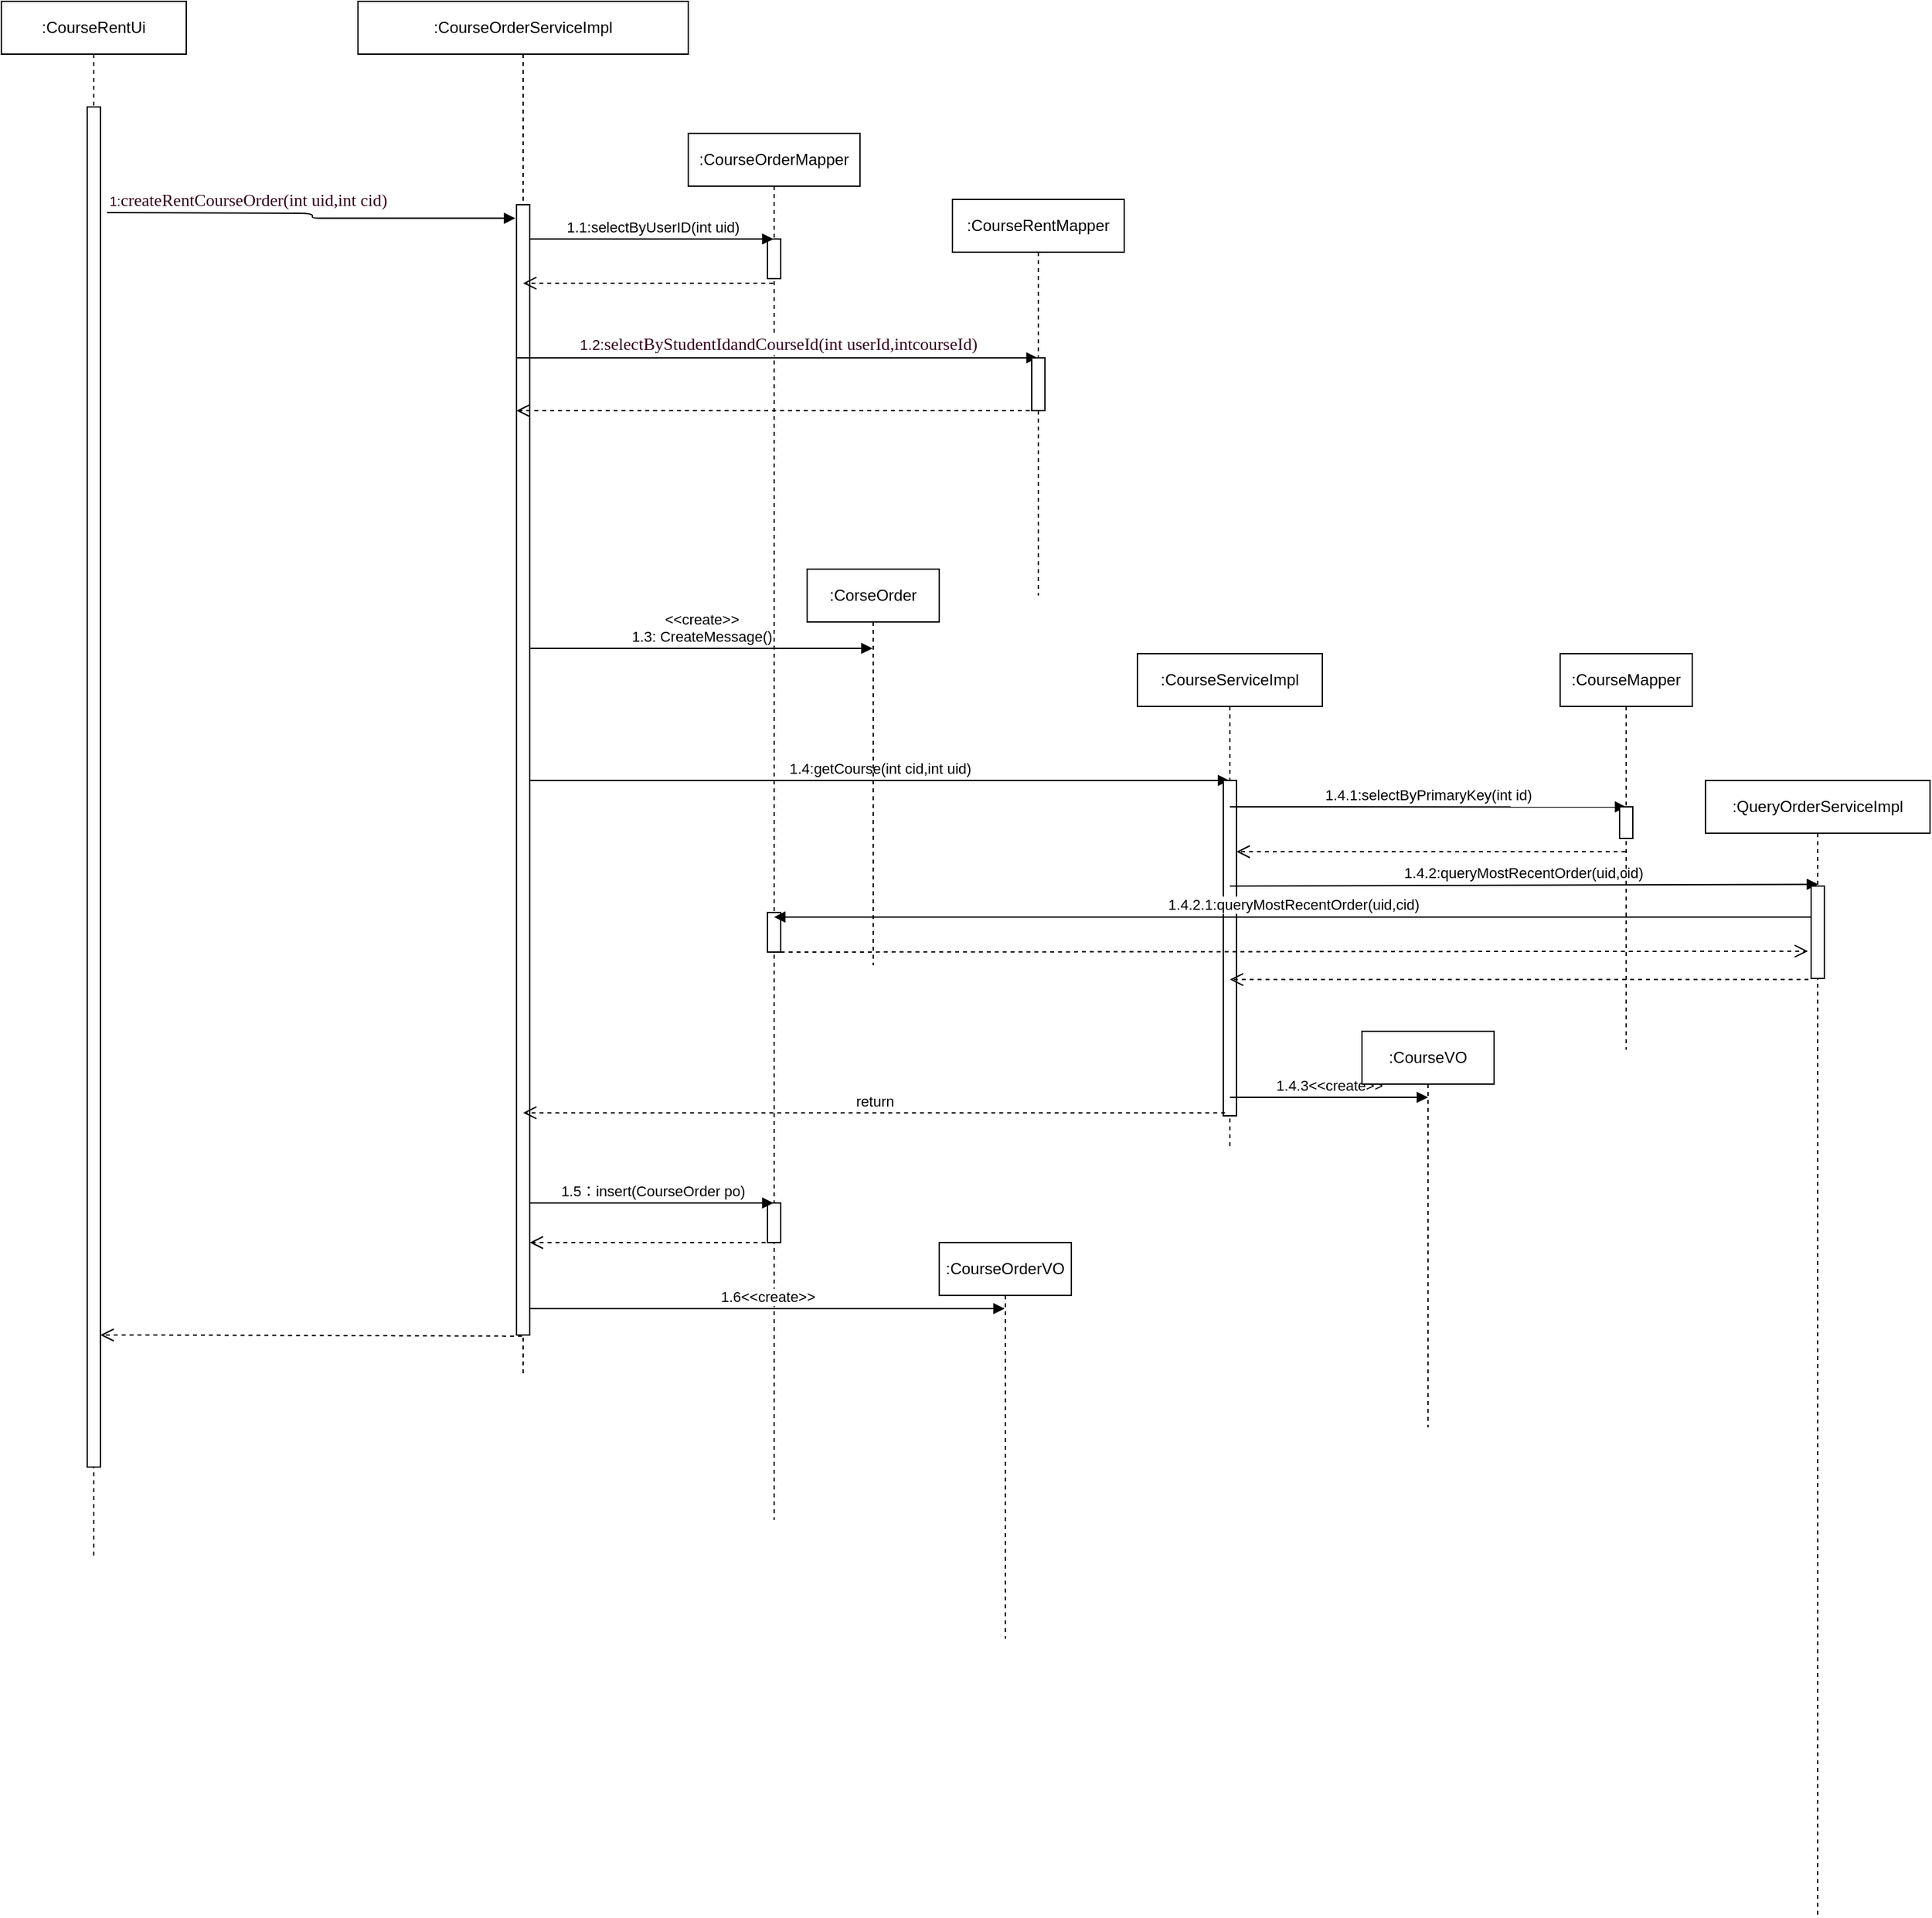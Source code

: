 <mxfile version="12.2.4" pages="1"><diagram id="_qLsJs70EegZ6C4hjG3Y" name="Page-1"><mxGraphModel dx="1837" dy="614" grid="1" gridSize="10" guides="1" tooltips="1" connect="1" arrows="1" fold="1" page="1" pageScale="1" pageWidth="827" pageHeight="1169" math="0" shadow="0"><root><mxCell id="0"/><mxCell id="1" parent="0"/><mxCell id="36" value=":CourseOrderMapper" style="shape=umlLifeline;perimeter=lifelinePerimeter;whiteSpace=wrap;html=1;container=1;collapsible=0;recursiveResize=0;outlineConnect=0;" parent="1" vertex="1"><mxGeometry x="-210" y="210" width="130" height="1050" as="geometry"/></mxCell><mxCell id="39" value="" style="html=1;points=[];perimeter=orthogonalPerimeter;" parent="36" vertex="1"><mxGeometry x="60" y="80" width="10" height="30" as="geometry"/></mxCell><mxCell id="62" value="" style="html=1;points=[];perimeter=orthogonalPerimeter;" parent="36" vertex="1"><mxGeometry x="60" y="590" width="10" height="30" as="geometry"/></mxCell><mxCell id="70" value="" style="html=1;points=[];perimeter=orthogonalPerimeter;" parent="36" vertex="1"><mxGeometry x="60" y="810" width="10" height="30" as="geometry"/></mxCell><mxCell id="2" value=":CourseRentUi" style="shape=umlLifeline;perimeter=lifelinePerimeter;whiteSpace=wrap;html=1;container=1;collapsible=0;recursiveResize=0;outlineConnect=0;" parent="1" vertex="1"><mxGeometry x="-730" y="110" width="140" height="1180" as="geometry"/></mxCell><mxCell id="23" value="" style="html=1;points=[];perimeter=orthogonalPerimeter;" parent="2" vertex="1"><mxGeometry x="65" y="80" width="10" height="1030" as="geometry"/></mxCell><mxCell id="74" value="" style="html=1;verticalAlign=bottom;endArrow=open;dashed=1;endSize=8;exitX=0.412;exitY=1.001;exitDx=0;exitDy=0;exitPerimeter=0;" parent="2" source="24" edge="1"><mxGeometry relative="1" as="geometry"><mxPoint x="155" y="1010" as="sourcePoint"/><mxPoint x="75" y="1010" as="targetPoint"/><Array as="points"><mxPoint x="105" y="1010"/></Array></mxGeometry></mxCell><mxCell id="3" value=":CourseOrderServiceImpl" style="shape=umlLifeline;perimeter=lifelinePerimeter;whiteSpace=wrap;html=1;container=1;collapsible=0;recursiveResize=0;outlineConnect=0;" parent="1" vertex="1"><mxGeometry x="-460" y="110" width="250" height="1040" as="geometry"/></mxCell><mxCell id="24" value="" style="html=1;points=[];perimeter=orthogonalPerimeter;" parent="3" vertex="1"><mxGeometry x="120" y="154" width="10" height="856" as="geometry"/></mxCell><mxCell id="38" value="1.1:selectByUserID(int uid)" style="html=1;verticalAlign=bottom;endArrow=block;" parent="3" target="36" edge="1"><mxGeometry width="80" relative="1" as="geometry"><mxPoint x="130" y="180" as="sourcePoint"/><mxPoint x="170" y="180" as="targetPoint"/></mxGeometry></mxCell><mxCell id="41" value="&lt;font color=&quot;#33001a&quot;&gt;1.2:&lt;span style=&quot;font-family: &amp;#34;consolas&amp;#34; ; font-size: 9.8pt&quot;&gt;selectByStudentIdandCourseId(int userId&lt;/span&gt;&lt;span style=&quot;font-family: &amp;#34;consolas&amp;#34; ; font-size: 9.8pt&quot;&gt;,int&lt;/span&gt;&lt;span style=&quot;font-family: &amp;#34;consolas&amp;#34; ; font-size: 9.8pt&quot;&gt;courseId)&lt;/span&gt;&lt;/font&gt;" style="html=1;verticalAlign=bottom;endArrow=block;" parent="3" target="37" edge="1"><mxGeometry width="80" relative="1" as="geometry"><mxPoint x="120" y="270" as="sourcePoint"/><mxPoint x="180" y="270" as="targetPoint"/></mxGeometry></mxCell><mxCell id="42" value="" style="html=1;verticalAlign=bottom;endArrow=open;dashed=1;endSize=8;" parent="3" source="37" edge="1"><mxGeometry relative="1" as="geometry"><mxPoint x="180" y="310" as="sourcePoint"/><mxPoint x="120" y="310" as="targetPoint"/></mxGeometry></mxCell><mxCell id="45" value="&amp;lt;&amp;lt;create&amp;gt;&amp;gt;&lt;br&gt;1.3: CreateMessage()" style="html=1;verticalAlign=bottom;endArrow=block;" parent="3" target="44" edge="1"><mxGeometry width="80" relative="1" as="geometry"><mxPoint x="130" y="490" as="sourcePoint"/><mxPoint x="210" y="490" as="targetPoint"/></mxGeometry></mxCell><mxCell id="47" value="1.4:getCourse(int cid,int uid)" style="html=1;verticalAlign=bottom;endArrow=block;" parent="3" target="46" edge="1"><mxGeometry width="80" relative="1" as="geometry"><mxPoint x="130" y="590" as="sourcePoint"/><mxPoint x="210" y="590" as="targetPoint"/></mxGeometry></mxCell><mxCell id="68" value="1.5：insert(CourseOrder po)" style="html=1;verticalAlign=bottom;endArrow=block;" parent="3" target="36" edge="1"><mxGeometry width="80" relative="1" as="geometry"><mxPoint x="130" y="910" as="sourcePoint"/><mxPoint x="210" y="910" as="targetPoint"/></mxGeometry></mxCell><mxCell id="69" value="" style="html=1;verticalAlign=bottom;endArrow=open;dashed=1;endSize=8;" parent="3" source="36" edge="1"><mxGeometry relative="1" as="geometry"><mxPoint x="210" y="940" as="sourcePoint"/><mxPoint x="130" y="940" as="targetPoint"/></mxGeometry></mxCell><mxCell id="73" value="1.6&amp;lt;&amp;lt;create&amp;gt;&amp;gt;" style="html=1;verticalAlign=bottom;endArrow=block;" parent="3" target="72" edge="1"><mxGeometry width="80" relative="1" as="geometry"><mxPoint x="130" y="990" as="sourcePoint"/><mxPoint x="210" y="990" as="targetPoint"/></mxGeometry></mxCell><mxCell id="11" value="Text" style="text;html=1;resizable=0;points=[];autosize=1;align=left;verticalAlign=top;spacingTop=-4;fontColor=#FFFFFF;" parent="1" vertex="1"><mxGeometry x="-529" y="290" width="40" height="10" as="geometry"/></mxCell><mxCell id="7" value="" style="endArrow=block;endFill=1;html=1;edgeStyle=orthogonalEdgeStyle;align=left;verticalAlign=top;entryX=-0.099;entryY=0.012;entryDx=0;entryDy=0;entryPerimeter=0;" parent="1" target="24" edge="1"><mxGeometry x="-1" relative="1" as="geometry"><mxPoint x="-650" y="270" as="sourcePoint"/><mxPoint x="-380" y="200" as="targetPoint"/><Array as="points"/></mxGeometry></mxCell><mxCell id="8" value="&lt;font color=&quot;#33001a&quot;&gt;1:&lt;span style=&quot;font-family: &amp;#34;consolas&amp;#34; ; font-size: 9.8pt&quot;&gt;createRentCourseOrder&lt;/span&gt;&lt;span style=&quot;font-family: &amp;#34;consolas&amp;#34; ; font-size: 9.8pt&quot;&gt;(&lt;/span&gt;&lt;span style=&quot;font-family: &amp;#34;consolas&amp;#34; ; font-size: 9.8pt&quot;&gt;int uid,int cid&lt;/span&gt;&lt;span style=&quot;font-family: &amp;#34;consolas&amp;#34; ; font-size: 9.8pt&quot;&gt;)&lt;/span&gt;&lt;/font&gt;" style="resizable=0;html=1;align=left;verticalAlign=bottom;labelBackgroundColor=#ffffff;fontSize=10;fontColor=#FFFFFF;" parent="7" connectable="0" vertex="1"><mxGeometry x="-1" relative="1" as="geometry"/></mxCell><mxCell id="37" value=":CourseRentMapper" style="shape=umlLifeline;perimeter=lifelinePerimeter;whiteSpace=wrap;html=1;container=1;collapsible=0;recursiveResize=0;outlineConnect=0;" parent="1" vertex="1"><mxGeometry x="-10" y="260" width="130" height="300" as="geometry"/></mxCell><mxCell id="43" value="" style="html=1;points=[];perimeter=orthogonalPerimeter;" parent="37" vertex="1"><mxGeometry x="60" y="120" width="10" height="40" as="geometry"/></mxCell><mxCell id="44" value=":CorseOrder" style="shape=umlLifeline;perimeter=lifelinePerimeter;whiteSpace=wrap;html=1;container=1;collapsible=0;recursiveResize=0;outlineConnect=0;" parent="1" vertex="1"><mxGeometry x="-120" y="540" width="100" height="300" as="geometry"/></mxCell><mxCell id="40" value="" style="html=1;verticalAlign=bottom;endArrow=open;dashed=1;endSize=8;exitX=0.425;exitY=1.115;exitDx=0;exitDy=0;exitPerimeter=0;" parent="1" source="39" target="3" edge="1"><mxGeometry relative="1" as="geometry"><mxPoint x="-290" y="320" as="sourcePoint"/><mxPoint x="-370" y="320" as="targetPoint"/></mxGeometry></mxCell><mxCell id="46" value=":CourseServiceImpl" style="shape=umlLifeline;perimeter=lifelinePerimeter;whiteSpace=wrap;html=1;container=1;collapsible=0;recursiveResize=0;outlineConnect=0;" parent="1" vertex="1"><mxGeometry x="130" y="604" width="140" height="376" as="geometry"/></mxCell><mxCell id="66" value="" style="html=1;points=[];perimeter=orthogonalPerimeter;" parent="46" vertex="1"><mxGeometry x="65" y="96" width="10" height="254" as="geometry"/></mxCell><mxCell id="49" value="1.4.1:selectByPrimaryKey(int id)" style="html=1;verticalAlign=bottom;endArrow=block;entryX=0.5;entryY=0.387;entryDx=0;entryDy=0;entryPerimeter=0;" parent="46" target="48" edge="1"><mxGeometry width="80" relative="1" as="geometry"><mxPoint x="70" y="116" as="sourcePoint"/><mxPoint x="150" y="116" as="targetPoint"/></mxGeometry></mxCell><mxCell id="59" value="1.4.2:queryMostRecentOrder(uid,cid)" style="html=1;verticalAlign=bottom;endArrow=block;entryX=0.529;entryY=-0.019;entryDx=0;entryDy=0;entryPerimeter=0;" parent="46" target="53" edge="1"><mxGeometry width="80" relative="1" as="geometry"><mxPoint x="70" y="176" as="sourcePoint"/><mxPoint x="150" y="176" as="targetPoint"/></mxGeometry></mxCell><mxCell id="65" value="1.4.3&amp;lt;&amp;lt;create&amp;gt;&amp;gt;" style="html=1;verticalAlign=bottom;endArrow=block;" parent="46" edge="1"><mxGeometry width="80" relative="1" as="geometry"><mxPoint x="70" y="336" as="sourcePoint"/><mxPoint x="220" y="336" as="targetPoint"/></mxGeometry></mxCell><mxCell id="48" value=":CourseMapper" style="shape=umlLifeline;perimeter=lifelinePerimeter;whiteSpace=wrap;html=1;container=1;collapsible=0;recursiveResize=0;outlineConnect=0;" parent="1" vertex="1"><mxGeometry x="450" y="604" width="100" height="300" as="geometry"/></mxCell><mxCell id="51" value="" style="html=1;points=[];perimeter=orthogonalPerimeter;" parent="48" vertex="1"><mxGeometry x="45" y="116" width="10" height="24" as="geometry"/></mxCell><mxCell id="52" value=":QueryOrderServiceImpl" style="shape=umlLifeline;perimeter=lifelinePerimeter;whiteSpace=wrap;html=1;container=1;collapsible=0;recursiveResize=0;outlineConnect=0;" parent="1" vertex="1"><mxGeometry x="560" y="700" width="170" height="860" as="geometry"/></mxCell><mxCell id="53" value="" style="html=1;points=[];perimeter=orthogonalPerimeter;" parent="52" vertex="1"><mxGeometry x="80" y="80" width="10" height="70" as="geometry"/></mxCell><mxCell id="60" value="1.4.2.1:queryMostRecentOrder(uid,cid)" style="html=1;verticalAlign=bottom;endArrow=block;exitX=0.049;exitY=0.335;exitDx=0;exitDy=0;exitPerimeter=0;" parent="1" source="53" target="36" edge="1"><mxGeometry width="80" relative="1" as="geometry"><mxPoint x="570" y="820" as="sourcePoint"/><mxPoint x="-190" y="815" as="targetPoint"/></mxGeometry></mxCell><mxCell id="61" value="" style="html=1;verticalAlign=bottom;endArrow=open;dashed=1;endSize=8;entryX=-0.239;entryY=0.705;entryDx=0;entryDy=0;entryPerimeter=0;" parent="1" target="53" edge="1"><mxGeometry relative="1" as="geometry"><mxPoint x="-140" y="830" as="sourcePoint"/><mxPoint x="450" y="850" as="targetPoint"/></mxGeometry></mxCell><mxCell id="63" value="" style="html=1;verticalAlign=bottom;endArrow=open;dashed=1;endSize=8;exitX=-0.202;exitY=1.011;exitDx=0;exitDy=0;exitPerimeter=0;" parent="1" source="53" target="46" edge="1"><mxGeometry relative="1" as="geometry"><mxPoint x="300" y="860" as="sourcePoint"/><mxPoint x="220" y="860" as="targetPoint"/></mxGeometry></mxCell><mxCell id="64" value=":CourseVO" style="shape=umlLifeline;perimeter=lifelinePerimeter;whiteSpace=wrap;html=1;container=1;collapsible=0;recursiveResize=0;outlineConnect=0;" parent="1" vertex="1"><mxGeometry x="300" y="890" width="100" height="300" as="geometry"/></mxCell><mxCell id="50" value="" style="html=1;verticalAlign=bottom;endArrow=open;dashed=1;endSize=8;" parent="1" source="48" target="66" edge="1"><mxGeometry relative="1" as="geometry"><mxPoint x="280" y="740" as="sourcePoint"/><mxPoint x="200" y="740" as="targetPoint"/></mxGeometry></mxCell><mxCell id="67" value="return" style="html=1;verticalAlign=bottom;endArrow=open;dashed=1;endSize=8;exitX=0.138;exitY=0.991;exitDx=0;exitDy=0;exitPerimeter=0;" parent="1" source="66" target="3" edge="1"><mxGeometry relative="1" as="geometry"><mxPoint x="-60" y="950" as="sourcePoint"/><mxPoint x="-140" y="950" as="targetPoint"/></mxGeometry></mxCell><mxCell id="72" value=":CourseOrderVO" style="shape=umlLifeline;perimeter=lifelinePerimeter;whiteSpace=wrap;html=1;container=1;collapsible=0;recursiveResize=0;outlineConnect=0;" parent="1" vertex="1"><mxGeometry x="-20" y="1050" width="100" height="300" as="geometry"/></mxCell></root></mxGraphModel></diagram></mxfile>